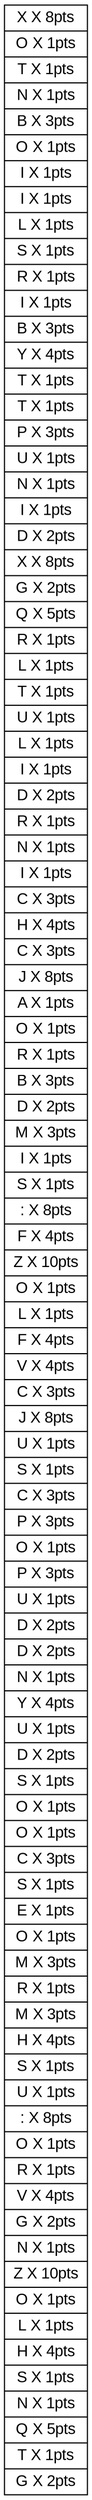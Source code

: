 digraph G {
 node [shape=record, fontname="Arial"];
	set1 [label = "{X X 8pts |O X 1pts |T X 1pts |N X 1pts |B X 3pts |O X 1pts |I X 1pts |I X 1pts |L X 1pts |S X 1pts |R X 1pts |I X 1pts |B X 3pts |Y X 4pts |T X 1pts |T X 1pts |P X 3pts |U X 1pts |N X 1pts |I X 1pts |D X 2pts |X X 8pts |G X 2pts |Q X 5pts |R X 1pts |L X 1pts |T X 1pts |U X 1pts |L X 1pts |I X 1pts |D X 2pts |R X 1pts |N X 1pts |I X 1pts |C X 3pts |H X 4pts |C X 3pts |J X 8pts |A X 1pts |O X 1pts |R X 1pts |B X 3pts |D X 2pts |M X 3pts |I X 1pts |S X 1pts |: X 8pts |F X 4pts |Z X 10pts |O X 1pts |L X 1pts |F X 4pts |V X 4pts |C X 3pts |J X 8pts |U X 1pts |S X 1pts |C X 3pts |P X 3pts |O X 1pts |P X 3pts |U X 1pts |D X 2pts |D X 2pts |N X 1pts |Y X 4pts |U X 1pts |D X 2pts |S X 1pts |O X 1pts |O X 1pts |C X 3pts |S X 1pts |E X 1pts |O X 1pts |M X 3pts |R X 1pts |M X 3pts |H X 4pts |S X 1pts |U X 1pts |: X 8pts |O X 1pts |R X 1pts |V X 4pts |G X 2pts |N X 1pts |Z X 10pts |O X 1pts |L X 1pts |H X 4pts |S X 1pts |N X 1pts |Q X 5pts |T X 1pts |G X 2pts}"];
 }